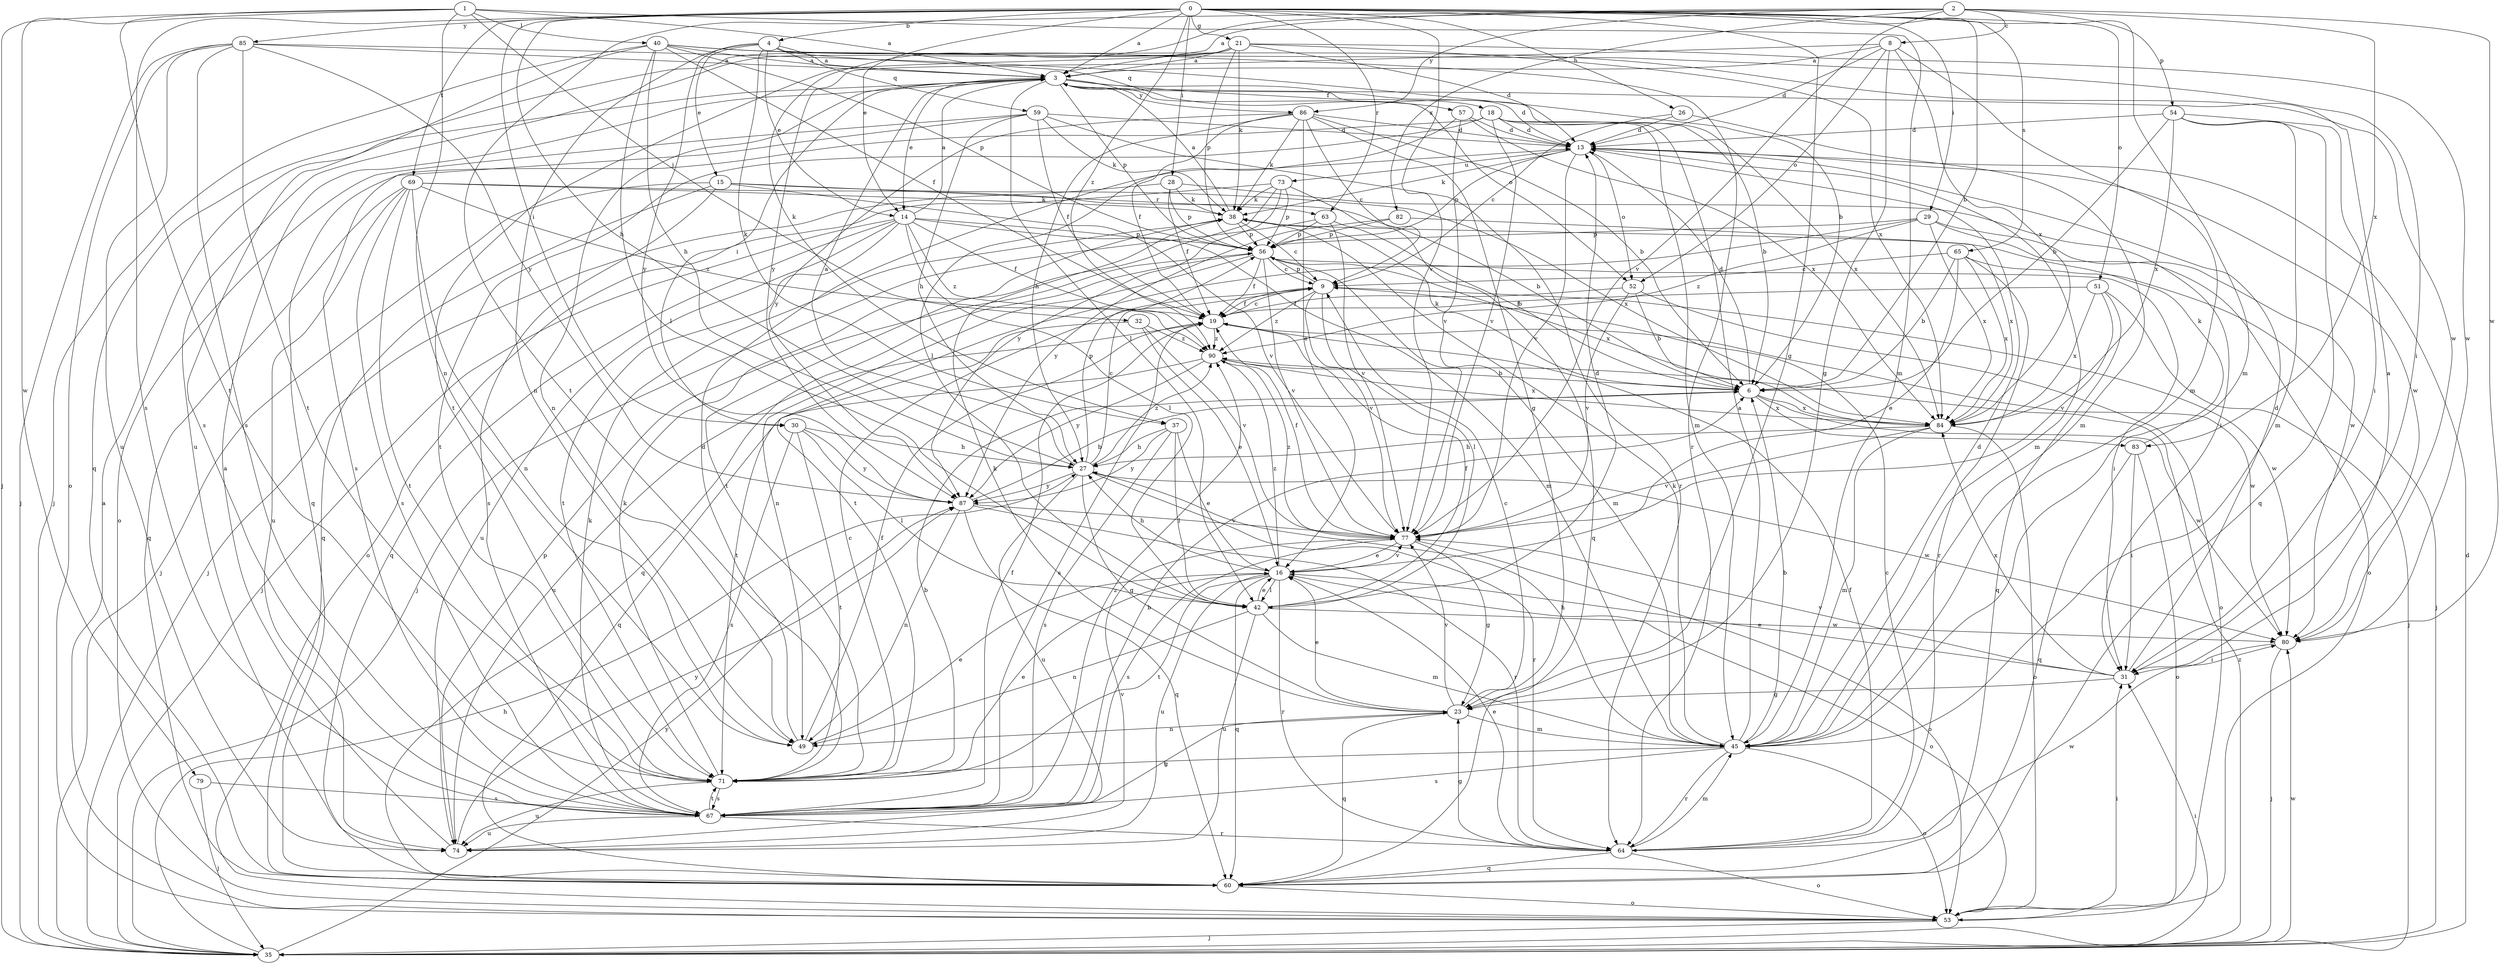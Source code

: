strict digraph  {
0;
1;
2;
3;
4;
6;
8;
9;
13;
14;
15;
16;
18;
19;
21;
23;
26;
27;
28;
29;
30;
31;
32;
35;
37;
38;
40;
42;
45;
49;
51;
52;
53;
54;
56;
57;
59;
60;
63;
64;
65;
67;
69;
71;
73;
74;
77;
79;
80;
82;
83;
84;
85;
86;
87;
90;
0 -> 3  [label=a];
0 -> 4  [label=b];
0 -> 6  [label=b];
0 -> 14  [label=e];
0 -> 21  [label=g];
0 -> 23  [label=g];
0 -> 26  [label=h];
0 -> 27  [label=h];
0 -> 28  [label=i];
0 -> 29  [label=i];
0 -> 30  [label=i];
0 -> 45  [label=m];
0 -> 51  [label=o];
0 -> 63  [label=r];
0 -> 65  [label=s];
0 -> 67  [label=s];
0 -> 69  [label=t];
0 -> 77  [label=v];
0 -> 85  [label=y];
0 -> 90  [label=z];
1 -> 3  [label=a];
1 -> 32  [label=j];
1 -> 35  [label=j];
1 -> 40  [label=l];
1 -> 45  [label=m];
1 -> 49  [label=n];
1 -> 71  [label=t];
1 -> 79  [label=w];
2 -> 3  [label=a];
2 -> 8  [label=c];
2 -> 37  [label=k];
2 -> 54  [label=p];
2 -> 71  [label=t];
2 -> 77  [label=v];
2 -> 80  [label=w];
2 -> 82  [label=x];
2 -> 83  [label=x];
2 -> 86  [label=y];
3 -> 13  [label=d];
3 -> 14  [label=e];
3 -> 18  [label=f];
3 -> 30  [label=i];
3 -> 42  [label=l];
3 -> 49  [label=n];
3 -> 52  [label=o];
3 -> 56  [label=p];
3 -> 86  [label=y];
4 -> 3  [label=a];
4 -> 14  [label=e];
4 -> 15  [label=e];
4 -> 31  [label=i];
4 -> 37  [label=k];
4 -> 49  [label=n];
4 -> 57  [label=q];
4 -> 59  [label=q];
4 -> 87  [label=y];
6 -> 13  [label=d];
6 -> 38  [label=k];
6 -> 80  [label=w];
6 -> 83  [label=x];
6 -> 84  [label=x];
8 -> 3  [label=a];
8 -> 13  [label=d];
8 -> 23  [label=g];
8 -> 45  [label=m];
8 -> 52  [label=o];
8 -> 84  [label=x];
8 -> 87  [label=y];
9 -> 19  [label=f];
9 -> 42  [label=l];
9 -> 56  [label=p];
9 -> 77  [label=v];
9 -> 80  [label=w];
9 -> 90  [label=z];
13 -> 38  [label=k];
13 -> 45  [label=m];
13 -> 52  [label=o];
13 -> 56  [label=p];
13 -> 73  [label=u];
13 -> 77  [label=v];
13 -> 80  [label=w];
14 -> 3  [label=a];
14 -> 19  [label=f];
14 -> 35  [label=j];
14 -> 42  [label=l];
14 -> 45  [label=m];
14 -> 56  [label=p];
14 -> 60  [label=q];
14 -> 71  [label=t];
14 -> 74  [label=u];
14 -> 90  [label=z];
15 -> 35  [label=j];
15 -> 60  [label=q];
15 -> 63  [label=r];
15 -> 67  [label=s];
15 -> 77  [label=v];
15 -> 84  [label=x];
16 -> 27  [label=h];
16 -> 42  [label=l];
16 -> 53  [label=o];
16 -> 60  [label=q];
16 -> 64  [label=r];
16 -> 71  [label=t];
16 -> 74  [label=u];
16 -> 77  [label=v];
16 -> 90  [label=z];
18 -> 6  [label=b];
18 -> 13  [label=d];
18 -> 45  [label=m];
18 -> 60  [label=q];
18 -> 71  [label=t];
18 -> 77  [label=v];
18 -> 84  [label=x];
19 -> 9  [label=c];
19 -> 67  [label=s];
19 -> 74  [label=u];
19 -> 80  [label=w];
19 -> 90  [label=z];
21 -> 3  [label=a];
21 -> 13  [label=d];
21 -> 38  [label=k];
21 -> 56  [label=p];
21 -> 60  [label=q];
21 -> 71  [label=t];
21 -> 74  [label=u];
21 -> 80  [label=w];
21 -> 84  [label=x];
23 -> 9  [label=c];
23 -> 16  [label=e];
23 -> 38  [label=k];
23 -> 45  [label=m];
23 -> 49  [label=n];
23 -> 60  [label=q];
23 -> 77  [label=v];
26 -> 9  [label=c];
26 -> 13  [label=d];
26 -> 45  [label=m];
27 -> 3  [label=a];
27 -> 9  [label=c];
27 -> 23  [label=g];
27 -> 56  [label=p];
27 -> 64  [label=r];
27 -> 74  [label=u];
27 -> 80  [label=w];
27 -> 87  [label=y];
27 -> 90  [label=z];
28 -> 19  [label=f];
28 -> 31  [label=i];
28 -> 35  [label=j];
28 -> 38  [label=k];
28 -> 56  [label=p];
29 -> 53  [label=o];
29 -> 56  [label=p];
29 -> 71  [label=t];
29 -> 80  [label=w];
29 -> 84  [label=x];
29 -> 90  [label=z];
30 -> 27  [label=h];
30 -> 42  [label=l];
30 -> 67  [label=s];
30 -> 71  [label=t];
30 -> 87  [label=y];
31 -> 3  [label=a];
31 -> 13  [label=d];
31 -> 16  [label=e];
31 -> 23  [label=g];
31 -> 77  [label=v];
31 -> 84  [label=x];
32 -> 16  [label=e];
32 -> 71  [label=t];
32 -> 77  [label=v];
32 -> 90  [label=z];
35 -> 13  [label=d];
35 -> 27  [label=h];
35 -> 31  [label=i];
35 -> 80  [label=w];
35 -> 87  [label=y];
35 -> 90  [label=z];
37 -> 16  [label=e];
37 -> 27  [label=h];
37 -> 42  [label=l];
37 -> 67  [label=s];
37 -> 87  [label=y];
38 -> 3  [label=a];
38 -> 9  [label=c];
38 -> 56  [label=p];
40 -> 3  [label=a];
40 -> 19  [label=f];
40 -> 27  [label=h];
40 -> 35  [label=j];
40 -> 42  [label=l];
40 -> 56  [label=p];
40 -> 64  [label=r];
40 -> 67  [label=s];
40 -> 80  [label=w];
42 -> 13  [label=d];
42 -> 16  [label=e];
42 -> 19  [label=f];
42 -> 45  [label=m];
42 -> 49  [label=n];
42 -> 74  [label=u];
42 -> 80  [label=w];
45 -> 3  [label=a];
45 -> 6  [label=b];
45 -> 13  [label=d];
45 -> 27  [label=h];
45 -> 38  [label=k];
45 -> 53  [label=o];
45 -> 64  [label=r];
45 -> 67  [label=s];
45 -> 71  [label=t];
49 -> 13  [label=d];
49 -> 16  [label=e];
49 -> 19  [label=f];
51 -> 19  [label=f];
51 -> 35  [label=j];
51 -> 60  [label=q];
51 -> 77  [label=v];
51 -> 84  [label=x];
52 -> 6  [label=b];
52 -> 19  [label=f];
52 -> 53  [label=o];
52 -> 77  [label=v];
53 -> 3  [label=a];
53 -> 31  [label=i];
53 -> 35  [label=j];
54 -> 6  [label=b];
54 -> 13  [label=d];
54 -> 31  [label=i];
54 -> 45  [label=m];
54 -> 60  [label=q];
54 -> 84  [label=x];
56 -> 9  [label=c];
56 -> 19  [label=f];
56 -> 31  [label=i];
56 -> 45  [label=m];
56 -> 49  [label=n];
56 -> 60  [label=q];
56 -> 77  [label=v];
56 -> 84  [label=x];
57 -> 13  [label=d];
57 -> 42  [label=l];
57 -> 77  [label=v];
57 -> 84  [label=x];
59 -> 13  [label=d];
59 -> 19  [label=f];
59 -> 27  [label=h];
59 -> 38  [label=k];
59 -> 53  [label=o];
59 -> 64  [label=r];
59 -> 67  [label=s];
60 -> 53  [label=o];
63 -> 6  [label=b];
63 -> 35  [label=j];
63 -> 56  [label=p];
63 -> 77  [label=v];
64 -> 9  [label=c];
64 -> 16  [label=e];
64 -> 19  [label=f];
64 -> 23  [label=g];
64 -> 45  [label=m];
64 -> 53  [label=o];
64 -> 60  [label=q];
64 -> 80  [label=w];
65 -> 6  [label=b];
65 -> 9  [label=c];
65 -> 16  [label=e];
65 -> 35  [label=j];
65 -> 64  [label=r];
65 -> 84  [label=x];
67 -> 6  [label=b];
67 -> 19  [label=f];
67 -> 23  [label=g];
67 -> 38  [label=k];
67 -> 64  [label=r];
67 -> 71  [label=t];
67 -> 74  [label=u];
67 -> 90  [label=z];
69 -> 6  [label=b];
69 -> 38  [label=k];
69 -> 49  [label=n];
69 -> 60  [label=q];
69 -> 67  [label=s];
69 -> 71  [label=t];
69 -> 74  [label=u];
69 -> 90  [label=z];
71 -> 6  [label=b];
71 -> 9  [label=c];
71 -> 16  [label=e];
71 -> 38  [label=k];
71 -> 67  [label=s];
71 -> 74  [label=u];
73 -> 38  [label=k];
73 -> 53  [label=o];
73 -> 56  [label=p];
73 -> 60  [label=q];
73 -> 71  [label=t];
73 -> 87  [label=y];
74 -> 3  [label=a];
74 -> 56  [label=p];
74 -> 77  [label=v];
74 -> 87  [label=y];
77 -> 16  [label=e];
77 -> 19  [label=f];
77 -> 23  [label=g];
77 -> 53  [label=o];
77 -> 67  [label=s];
77 -> 90  [label=z];
79 -> 35  [label=j];
79 -> 67  [label=s];
80 -> 31  [label=i];
80 -> 35  [label=j];
82 -> 56  [label=p];
82 -> 84  [label=x];
82 -> 87  [label=y];
83 -> 31  [label=i];
83 -> 38  [label=k];
83 -> 53  [label=o];
83 -> 60  [label=q];
84 -> 27  [label=h];
84 -> 45  [label=m];
84 -> 53  [label=o];
84 -> 77  [label=v];
85 -> 3  [label=a];
85 -> 6  [label=b];
85 -> 35  [label=j];
85 -> 53  [label=o];
85 -> 67  [label=s];
85 -> 71  [label=t];
85 -> 74  [label=u];
85 -> 87  [label=y];
86 -> 6  [label=b];
86 -> 9  [label=c];
86 -> 13  [label=d];
86 -> 16  [label=e];
86 -> 19  [label=f];
86 -> 23  [label=g];
86 -> 27  [label=h];
86 -> 38  [label=k];
86 -> 87  [label=y];
87 -> 6  [label=b];
87 -> 49  [label=n];
87 -> 60  [label=q];
87 -> 64  [label=r];
87 -> 77  [label=v];
90 -> 6  [label=b];
90 -> 60  [label=q];
90 -> 84  [label=x];
90 -> 87  [label=y];
}
